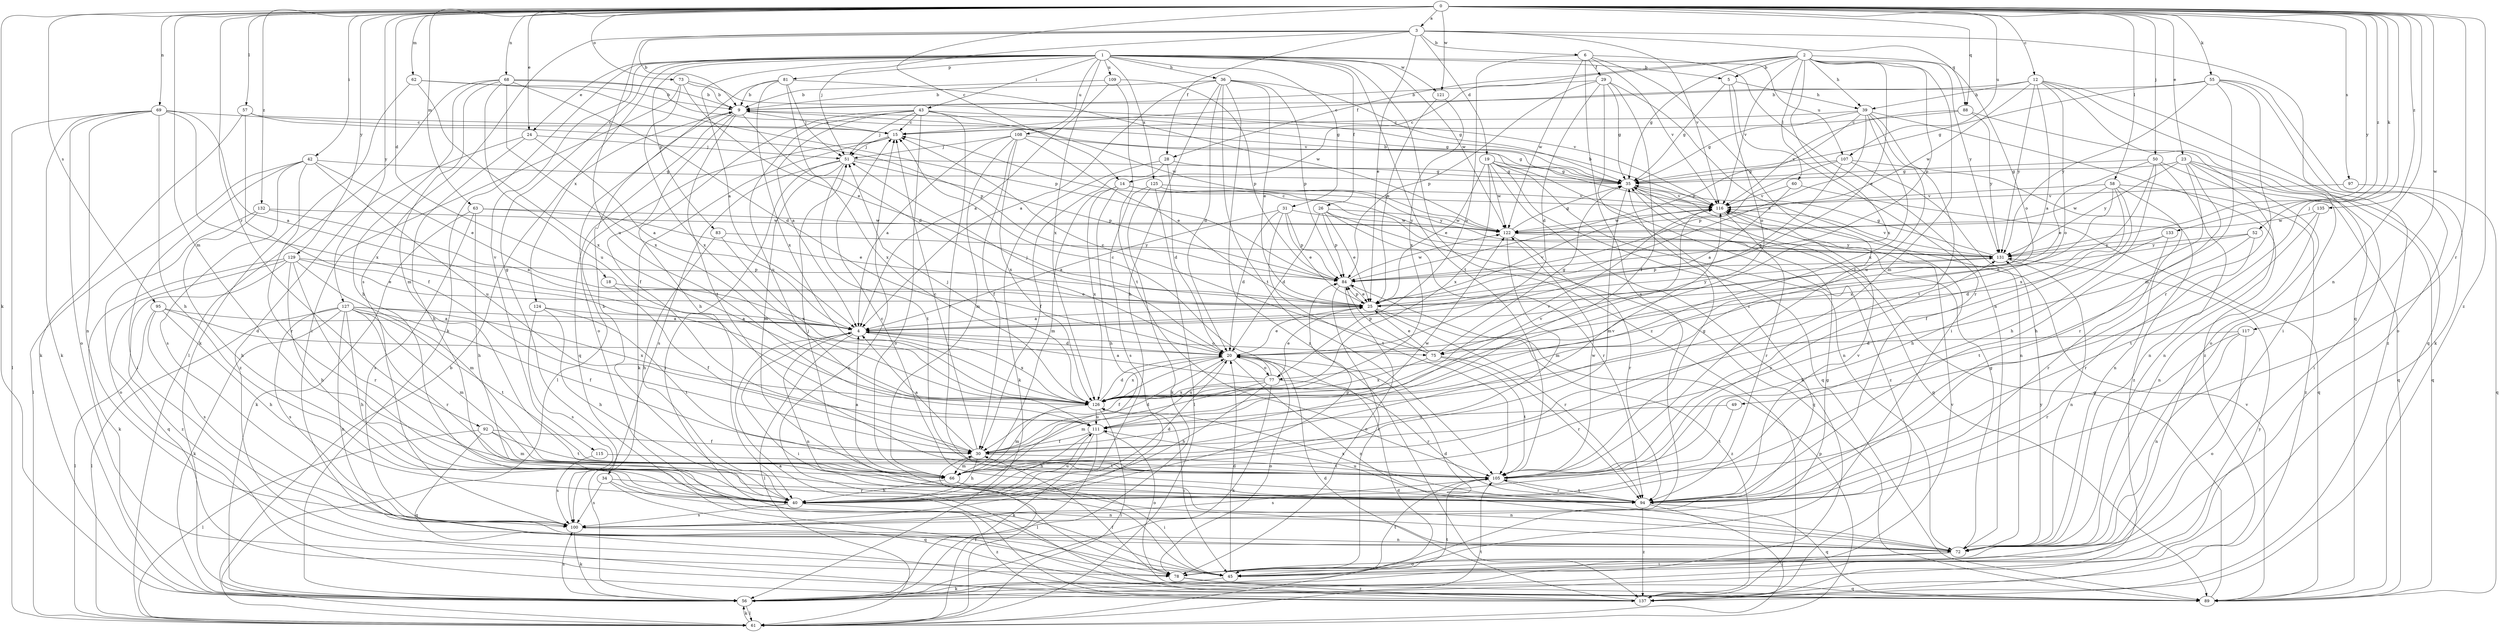 strict digraph  {
0;
1;
2;
3;
4;
5;
6;
9;
12;
14;
15;
18;
19;
20;
23;
24;
25;
26;
28;
29;
30;
31;
34;
35;
36;
39;
40;
42;
43;
45;
49;
50;
51;
52;
55;
56;
57;
58;
60;
61;
62;
63;
66;
68;
69;
72;
73;
75;
77;
78;
81;
83;
84;
88;
89;
92;
94;
95;
97;
100;
105;
107;
108;
109;
111;
115;
116;
117;
121;
122;
124;
125;
126;
127;
129;
131;
132;
133;
135;
137;
0 -> 3  [label=a];
0 -> 12  [label=c];
0 -> 14  [label=c];
0 -> 18  [label=d];
0 -> 23  [label=e];
0 -> 24  [label=e];
0 -> 42  [label=i];
0 -> 49  [label=j];
0 -> 50  [label=j];
0 -> 52  [label=k];
0 -> 55  [label=k];
0 -> 56  [label=k];
0 -> 57  [label=l];
0 -> 58  [label=l];
0 -> 62  [label=m];
0 -> 63  [label=m];
0 -> 66  [label=m];
0 -> 68  [label=n];
0 -> 69  [label=n];
0 -> 72  [label=n];
0 -> 73  [label=o];
0 -> 88  [label=q];
0 -> 92  [label=r];
0 -> 94  [label=r];
0 -> 95  [label=s];
0 -> 97  [label=s];
0 -> 107  [label=u];
0 -> 117  [label=w];
0 -> 121  [label=w];
0 -> 127  [label=y];
0 -> 129  [label=y];
0 -> 131  [label=y];
0 -> 132  [label=z];
0 -> 133  [label=z];
0 -> 135  [label=z];
0 -> 137  [label=z];
1 -> 4  [label=a];
1 -> 5  [label=b];
1 -> 24  [label=e];
1 -> 26  [label=f];
1 -> 31  [label=g];
1 -> 34  [label=g];
1 -> 36  [label=h];
1 -> 43  [label=i];
1 -> 56  [label=k];
1 -> 81  [label=p];
1 -> 83  [label=p];
1 -> 105  [label=t];
1 -> 107  [label=u];
1 -> 108  [label=u];
1 -> 109  [label=u];
1 -> 115  [label=v];
1 -> 121  [label=w];
1 -> 122  [label=w];
1 -> 124  [label=x];
1 -> 125  [label=x];
1 -> 126  [label=x];
1 -> 137  [label=z];
2 -> 5  [label=b];
2 -> 14  [label=c];
2 -> 25  [label=e];
2 -> 28  [label=f];
2 -> 35  [label=g];
2 -> 39  [label=h];
2 -> 60  [label=l];
2 -> 66  [label=m];
2 -> 75  [label=o];
2 -> 84  [label=p];
2 -> 116  [label=v];
2 -> 126  [label=x];
2 -> 131  [label=y];
3 -> 6  [label=b];
3 -> 9  [label=b];
3 -> 19  [label=d];
3 -> 25  [label=e];
3 -> 28  [label=f];
3 -> 51  [label=j];
3 -> 88  [label=q];
3 -> 89  [label=q];
3 -> 100  [label=s];
3 -> 111  [label=u];
3 -> 116  [label=v];
4 -> 20  [label=d];
4 -> 45  [label=i];
4 -> 61  [label=l];
4 -> 72  [label=n];
4 -> 75  [label=o];
4 -> 126  [label=x];
5 -> 35  [label=g];
5 -> 39  [label=h];
5 -> 75  [label=o];
5 -> 94  [label=r];
6 -> 29  [label=f];
6 -> 72  [label=n];
6 -> 77  [label=o];
6 -> 100  [label=s];
6 -> 105  [label=t];
6 -> 116  [label=v];
6 -> 122  [label=w];
9 -> 15  [label=c];
9 -> 30  [label=f];
9 -> 89  [label=q];
9 -> 105  [label=t];
9 -> 126  [label=x];
12 -> 4  [label=a];
12 -> 15  [label=c];
12 -> 39  [label=h];
12 -> 45  [label=i];
12 -> 77  [label=o];
12 -> 89  [label=q];
12 -> 122  [label=w];
12 -> 131  [label=y];
12 -> 137  [label=z];
14 -> 40  [label=h];
14 -> 66  [label=m];
14 -> 116  [label=v];
14 -> 126  [label=x];
14 -> 131  [label=y];
15 -> 51  [label=j];
15 -> 56  [label=k];
15 -> 61  [label=l];
18 -> 25  [label=e];
18 -> 30  [label=f];
19 -> 25  [label=e];
19 -> 35  [label=g];
19 -> 56  [label=k];
19 -> 72  [label=n];
19 -> 89  [label=q];
19 -> 122  [label=w];
19 -> 126  [label=x];
19 -> 137  [label=z];
20 -> 25  [label=e];
20 -> 30  [label=f];
20 -> 51  [label=j];
20 -> 72  [label=n];
20 -> 77  [label=o];
20 -> 78  [label=o];
20 -> 111  [label=u];
20 -> 126  [label=x];
23 -> 35  [label=g];
23 -> 40  [label=h];
23 -> 45  [label=i];
23 -> 72  [label=n];
23 -> 89  [label=q];
23 -> 94  [label=r];
23 -> 131  [label=y];
24 -> 4  [label=a];
24 -> 40  [label=h];
24 -> 51  [label=j];
24 -> 137  [label=z];
25 -> 4  [label=a];
25 -> 84  [label=p];
25 -> 94  [label=r];
25 -> 116  [label=v];
25 -> 131  [label=y];
25 -> 137  [label=z];
26 -> 20  [label=d];
26 -> 25  [label=e];
26 -> 84  [label=p];
26 -> 89  [label=q];
26 -> 94  [label=r];
26 -> 122  [label=w];
28 -> 20  [label=d];
28 -> 30  [label=f];
28 -> 35  [label=g];
28 -> 56  [label=k];
29 -> 9  [label=b];
29 -> 20  [label=d];
29 -> 30  [label=f];
29 -> 35  [label=g];
29 -> 45  [label=i];
29 -> 84  [label=p];
29 -> 100  [label=s];
30 -> 4  [label=a];
30 -> 15  [label=c];
30 -> 20  [label=d];
30 -> 40  [label=h];
30 -> 66  [label=m];
30 -> 105  [label=t];
30 -> 116  [label=v];
30 -> 122  [label=w];
31 -> 4  [label=a];
31 -> 20  [label=d];
31 -> 25  [label=e];
31 -> 84  [label=p];
31 -> 105  [label=t];
31 -> 122  [label=w];
34 -> 72  [label=n];
34 -> 89  [label=q];
34 -> 94  [label=r];
34 -> 100  [label=s];
35 -> 9  [label=b];
35 -> 66  [label=m];
35 -> 89  [label=q];
35 -> 116  [label=v];
36 -> 4  [label=a];
36 -> 9  [label=b];
36 -> 20  [label=d];
36 -> 25  [label=e];
36 -> 35  [label=g];
36 -> 40  [label=h];
36 -> 84  [label=p];
36 -> 105  [label=t];
36 -> 137  [label=z];
39 -> 15  [label=c];
39 -> 25  [label=e];
39 -> 35  [label=g];
39 -> 84  [label=p];
39 -> 105  [label=t];
39 -> 111  [label=u];
39 -> 126  [label=x];
39 -> 137  [label=z];
40 -> 9  [label=b];
40 -> 20  [label=d];
40 -> 84  [label=p];
40 -> 100  [label=s];
40 -> 111  [label=u];
40 -> 137  [label=z];
42 -> 25  [label=e];
42 -> 35  [label=g];
42 -> 45  [label=i];
42 -> 61  [label=l];
42 -> 94  [label=r];
42 -> 100  [label=s];
42 -> 111  [label=u];
43 -> 4  [label=a];
43 -> 15  [label=c];
43 -> 35  [label=g];
43 -> 40  [label=h];
43 -> 51  [label=j];
43 -> 78  [label=o];
43 -> 94  [label=r];
43 -> 111  [label=u];
43 -> 122  [label=w];
45 -> 20  [label=d];
45 -> 35  [label=g];
45 -> 56  [label=k];
45 -> 105  [label=t];
49 -> 105  [label=t];
49 -> 111  [label=u];
50 -> 25  [label=e];
50 -> 35  [label=g];
50 -> 40  [label=h];
50 -> 72  [label=n];
50 -> 89  [label=q];
50 -> 126  [label=x];
51 -> 35  [label=g];
51 -> 45  [label=i];
51 -> 66  [label=m];
51 -> 84  [label=p];
51 -> 100  [label=s];
51 -> 105  [label=t];
52 -> 25  [label=e];
52 -> 94  [label=r];
52 -> 105  [label=t];
52 -> 131  [label=y];
55 -> 9  [label=b];
55 -> 35  [label=g];
55 -> 56  [label=k];
55 -> 66  [label=m];
55 -> 78  [label=o];
55 -> 94  [label=r];
55 -> 131  [label=y];
56 -> 61  [label=l];
56 -> 100  [label=s];
56 -> 105  [label=t];
56 -> 116  [label=v];
56 -> 131  [label=y];
57 -> 15  [label=c];
57 -> 30  [label=f];
57 -> 56  [label=k];
57 -> 84  [label=p];
58 -> 30  [label=f];
58 -> 40  [label=h];
58 -> 72  [label=n];
58 -> 116  [label=v];
58 -> 122  [label=w];
58 -> 126  [label=x];
58 -> 137  [label=z];
60 -> 4  [label=a];
60 -> 89  [label=q];
60 -> 116  [label=v];
61 -> 9  [label=b];
61 -> 20  [label=d];
61 -> 30  [label=f];
61 -> 56  [label=k];
61 -> 84  [label=p];
61 -> 105  [label=t];
62 -> 9  [label=b];
62 -> 56  [label=k];
62 -> 84  [label=p];
62 -> 126  [label=x];
63 -> 25  [label=e];
63 -> 40  [label=h];
63 -> 56  [label=k];
63 -> 100  [label=s];
63 -> 122  [label=w];
66 -> 4  [label=a];
66 -> 40  [label=h];
66 -> 45  [label=i];
66 -> 72  [label=n];
68 -> 9  [label=b];
68 -> 20  [label=d];
68 -> 40  [label=h];
68 -> 61  [label=l];
68 -> 66  [label=m];
68 -> 111  [label=u];
68 -> 116  [label=v];
68 -> 126  [label=x];
69 -> 4  [label=a];
69 -> 15  [label=c];
69 -> 40  [label=h];
69 -> 56  [label=k];
69 -> 61  [label=l];
69 -> 72  [label=n];
69 -> 78  [label=o];
69 -> 126  [label=x];
72 -> 20  [label=d];
72 -> 35  [label=g];
72 -> 45  [label=i];
72 -> 78  [label=o];
72 -> 131  [label=y];
73 -> 9  [label=b];
73 -> 25  [label=e];
73 -> 45  [label=i];
73 -> 116  [label=v];
73 -> 126  [label=x];
75 -> 15  [label=c];
75 -> 25  [label=e];
75 -> 35  [label=g];
75 -> 84  [label=p];
75 -> 94  [label=r];
75 -> 105  [label=t];
75 -> 126  [label=x];
77 -> 4  [label=a];
77 -> 15  [label=c];
77 -> 25  [label=e];
77 -> 40  [label=h];
77 -> 56  [label=k];
77 -> 66  [label=m];
77 -> 94  [label=r];
77 -> 126  [label=x];
78 -> 89  [label=q];
78 -> 137  [label=z];
81 -> 9  [label=b];
81 -> 20  [label=d];
81 -> 51  [label=j];
81 -> 78  [label=o];
81 -> 122  [label=w];
81 -> 126  [label=x];
83 -> 40  [label=h];
83 -> 126  [label=x];
83 -> 131  [label=y];
84 -> 25  [label=e];
84 -> 45  [label=i];
84 -> 78  [label=o];
84 -> 122  [label=w];
88 -> 15  [label=c];
88 -> 78  [label=o];
88 -> 116  [label=v];
88 -> 131  [label=y];
89 -> 30  [label=f];
89 -> 35  [label=g];
89 -> 116  [label=v];
92 -> 30  [label=f];
92 -> 61  [label=l];
92 -> 66  [label=m];
92 -> 89  [label=q];
92 -> 105  [label=t];
94 -> 15  [label=c];
94 -> 51  [label=j];
94 -> 61  [label=l];
94 -> 89  [label=q];
94 -> 105  [label=t];
94 -> 111  [label=u];
94 -> 116  [label=v];
94 -> 126  [label=x];
94 -> 137  [label=z];
95 -> 4  [label=a];
95 -> 20  [label=d];
95 -> 40  [label=h];
95 -> 61  [label=l];
95 -> 100  [label=s];
97 -> 89  [label=q];
97 -> 116  [label=v];
100 -> 56  [label=k];
100 -> 72  [label=n];
105 -> 35  [label=g];
105 -> 94  [label=r];
105 -> 100  [label=s];
105 -> 122  [label=w];
105 -> 131  [label=y];
107 -> 4  [label=a];
107 -> 35  [label=g];
107 -> 72  [label=n];
107 -> 84  [label=p];
107 -> 137  [label=z];
108 -> 4  [label=a];
108 -> 25  [label=e];
108 -> 30  [label=f];
108 -> 35  [label=g];
108 -> 51  [label=j];
108 -> 66  [label=m];
108 -> 126  [label=x];
109 -> 4  [label=a];
109 -> 9  [label=b];
109 -> 84  [label=p];
109 -> 105  [label=t];
111 -> 30  [label=f];
111 -> 40  [label=h];
111 -> 56  [label=k];
111 -> 61  [label=l];
111 -> 78  [label=o];
111 -> 116  [label=v];
115 -> 100  [label=s];
115 -> 105  [label=t];
116 -> 9  [label=b];
116 -> 94  [label=r];
116 -> 122  [label=w];
117 -> 20  [label=d];
117 -> 72  [label=n];
117 -> 78  [label=o];
117 -> 94  [label=r];
121 -> 25  [label=e];
121 -> 126  [label=x];
122 -> 35  [label=g];
122 -> 66  [label=m];
122 -> 94  [label=r];
122 -> 131  [label=y];
124 -> 4  [label=a];
124 -> 40  [label=h];
124 -> 100  [label=s];
124 -> 105  [label=t];
125 -> 56  [label=k];
125 -> 61  [label=l];
125 -> 100  [label=s];
125 -> 116  [label=v];
125 -> 131  [label=y];
126 -> 20  [label=d];
126 -> 45  [label=i];
126 -> 51  [label=j];
126 -> 61  [label=l];
126 -> 66  [label=m];
126 -> 111  [label=u];
126 -> 116  [label=v];
127 -> 4  [label=a];
127 -> 30  [label=f];
127 -> 40  [label=h];
127 -> 56  [label=k];
127 -> 61  [label=l];
127 -> 66  [label=m];
127 -> 72  [label=n];
127 -> 94  [label=r];
127 -> 100  [label=s];
127 -> 105  [label=t];
127 -> 126  [label=x];
129 -> 25  [label=e];
129 -> 40  [label=h];
129 -> 56  [label=k];
129 -> 66  [label=m];
129 -> 84  [label=p];
129 -> 89  [label=q];
129 -> 94  [label=r];
129 -> 137  [label=z];
131 -> 15  [label=c];
131 -> 35  [label=g];
131 -> 72  [label=n];
131 -> 84  [label=p];
131 -> 116  [label=v];
132 -> 4  [label=a];
132 -> 40  [label=h];
132 -> 78  [label=o];
132 -> 122  [label=w];
133 -> 20  [label=d];
133 -> 94  [label=r];
133 -> 131  [label=y];
135 -> 72  [label=n];
135 -> 105  [label=t];
135 -> 122  [label=w];
137 -> 4  [label=a];
137 -> 15  [label=c];
137 -> 20  [label=d];
}
